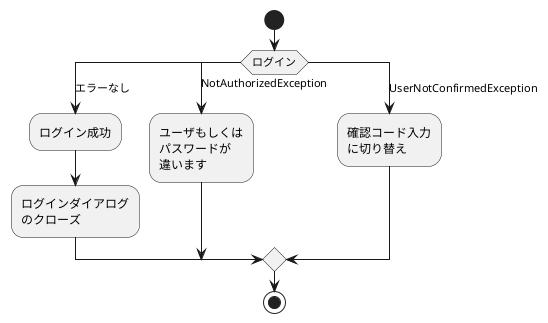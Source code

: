 @startuml signIn

start
switch (ログイン)
case (エラーなし)
  :ログイン成功;
  :ログインダイアログ\nのクローズ;
case (NotAuthorizedException)
  :ユーザもしくは\nパスワードが\n違います;
case (UserNotConfirmedException)
  :確認コード入力\nに切り替え;
endswitch
stop

@enduml